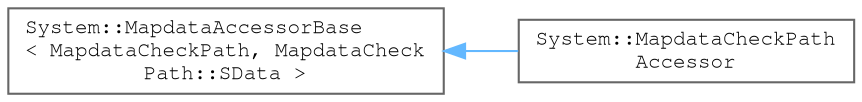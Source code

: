 digraph "Graphical Class Hierarchy"
{
 // LATEX_PDF_SIZE
  bgcolor="transparent";
  edge [fontname=FreeMono,fontsize=10,labelfontname=FreeMono,labelfontsize=10];
  node [fontname=FreeMono,fontsize=10,shape=box,height=0.2,width=0.4];
  rankdir="LR";
  Node0 [label="System::MapdataAccessorBase\l\< MapdataCheckPath, MapdataCheck\lPath::SData \>",height=0.2,width=0.4,color="grey40", fillcolor="white", style="filled",URL="$class_system_1_1_mapdata_accessor_base.html",tooltip=" "];
  Node0 -> Node1 [dir="back",color="steelblue1",style="solid"];
  Node1 [label="System::MapdataCheckPath\lAccessor",height=0.2,width=0.4,color="grey40", fillcolor="white", style="filled",URL="$class_system_1_1_mapdata_check_path_accessor.html",tooltip=" "];
}
